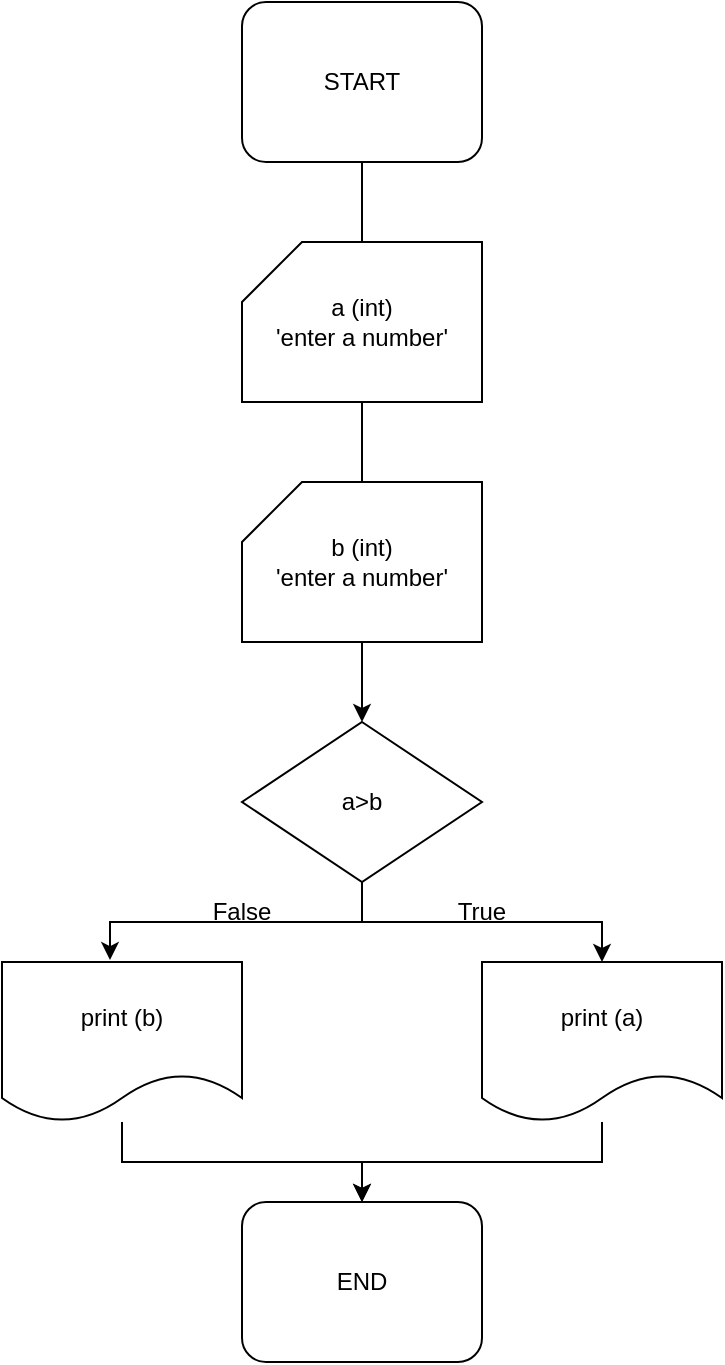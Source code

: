 <mxfile version="24.7.8">
  <diagram name="Page-1" id="btyyNkgEG6aQoC9uINRv">
    <mxGraphModel dx="762" dy="620" grid="1" gridSize="10" guides="1" tooltips="1" connect="1" arrows="1" fold="1" page="1" pageScale="1" pageWidth="827" pageHeight="1169" math="0" shadow="0">
      <root>
        <mxCell id="0" />
        <mxCell id="1" parent="0" />
        <mxCell id="FWeRiBfgZnaqoao9xwYH-12" style="edgeStyle=orthogonalEdgeStyle;rounded=0;orthogonalLoop=1;jettySize=auto;html=1;entryX=0.5;entryY=0;entryDx=0;entryDy=0;" edge="1" parent="1" source="FWeRiBfgZnaqoao9xwYH-6" target="FWeRiBfgZnaqoao9xwYH-2">
          <mxGeometry relative="1" as="geometry" />
        </mxCell>
        <mxCell id="FWeRiBfgZnaqoao9xwYH-11" style="edgeStyle=orthogonalEdgeStyle;rounded=0;orthogonalLoop=1;jettySize=auto;html=1;entryX=0.5;entryY=0;entryDx=0;entryDy=0;" edge="1" parent="1" source="FWeRiBfgZnaqoao9xwYH-7" target="FWeRiBfgZnaqoao9xwYH-2">
          <mxGeometry relative="1" as="geometry" />
        </mxCell>
        <mxCell id="FWeRiBfgZnaqoao9xwYH-10" style="edgeStyle=orthogonalEdgeStyle;rounded=0;orthogonalLoop=1;jettySize=auto;html=1;entryX=0.45;entryY=-0.012;entryDx=0;entryDy=0;entryPerimeter=0;" edge="1" parent="1" source="FWeRiBfgZnaqoao9xwYH-5" target="FWeRiBfgZnaqoao9xwYH-7">
          <mxGeometry relative="1" as="geometry" />
        </mxCell>
        <mxCell id="FWeRiBfgZnaqoao9xwYH-9" style="edgeStyle=orthogonalEdgeStyle;rounded=0;orthogonalLoop=1;jettySize=auto;html=1;entryX=0.5;entryY=0;entryDx=0;entryDy=0;" edge="1" parent="1" source="FWeRiBfgZnaqoao9xwYH-5" target="FWeRiBfgZnaqoao9xwYH-6">
          <mxGeometry relative="1" as="geometry" />
        </mxCell>
        <mxCell id="FWeRiBfgZnaqoao9xwYH-8" style="edgeStyle=orthogonalEdgeStyle;rounded=0;orthogonalLoop=1;jettySize=auto;html=1;exitX=0.5;exitY=1;exitDx=0;exitDy=0;" edge="1" parent="1" source="FWeRiBfgZnaqoao9xwYH-1" target="FWeRiBfgZnaqoao9xwYH-5">
          <mxGeometry relative="1" as="geometry" />
        </mxCell>
        <mxCell id="FWeRiBfgZnaqoao9xwYH-1" value="START" style="rounded=1;whiteSpace=wrap;html=1;" vertex="1" parent="1">
          <mxGeometry x="160" y="40" width="120" height="80" as="geometry" />
        </mxCell>
        <mxCell id="FWeRiBfgZnaqoao9xwYH-2" value="END" style="rounded=1;whiteSpace=wrap;html=1;" vertex="1" parent="1">
          <mxGeometry x="160" y="640" width="120" height="80" as="geometry" />
        </mxCell>
        <mxCell id="FWeRiBfgZnaqoao9xwYH-3" value="a (int)&lt;div&gt;&#39;enter a number&#39;&lt;/div&gt;" style="shape=card;whiteSpace=wrap;html=1;" vertex="1" parent="1">
          <mxGeometry x="160" y="160" width="120" height="80" as="geometry" />
        </mxCell>
        <mxCell id="FWeRiBfgZnaqoao9xwYH-4" value="b (int)&lt;div&gt;&#39;enter a number&#39;&lt;/div&gt;" style="shape=card;whiteSpace=wrap;html=1;" vertex="1" parent="1">
          <mxGeometry x="160" y="280" width="120" height="80" as="geometry" />
        </mxCell>
        <mxCell id="FWeRiBfgZnaqoao9xwYH-5" value="a&amp;gt;b" style="rhombus;whiteSpace=wrap;html=1;" vertex="1" parent="1">
          <mxGeometry x="160" y="400" width="120" height="80" as="geometry" />
        </mxCell>
        <mxCell id="FWeRiBfgZnaqoao9xwYH-6" value="print (a)" style="shape=document;whiteSpace=wrap;html=1;boundedLbl=1;" vertex="1" parent="1">
          <mxGeometry x="280" y="520" width="120" height="80" as="geometry" />
        </mxCell>
        <mxCell id="FWeRiBfgZnaqoao9xwYH-7" value="print (b)" style="shape=document;whiteSpace=wrap;html=1;boundedLbl=1;" vertex="1" parent="1">
          <mxGeometry x="40" y="520" width="120" height="80" as="geometry" />
        </mxCell>
        <mxCell id="FWeRiBfgZnaqoao9xwYH-13" value="False" style="text;html=1;align=center;verticalAlign=middle;whiteSpace=wrap;rounded=0;" vertex="1" parent="1">
          <mxGeometry x="130" y="480" width="60" height="30" as="geometry" />
        </mxCell>
        <mxCell id="FWeRiBfgZnaqoao9xwYH-14" value="True" style="text;html=1;align=center;verticalAlign=middle;whiteSpace=wrap;rounded=0;" vertex="1" parent="1">
          <mxGeometry x="250" y="480" width="60" height="30" as="geometry" />
        </mxCell>
      </root>
    </mxGraphModel>
  </diagram>
</mxfile>
